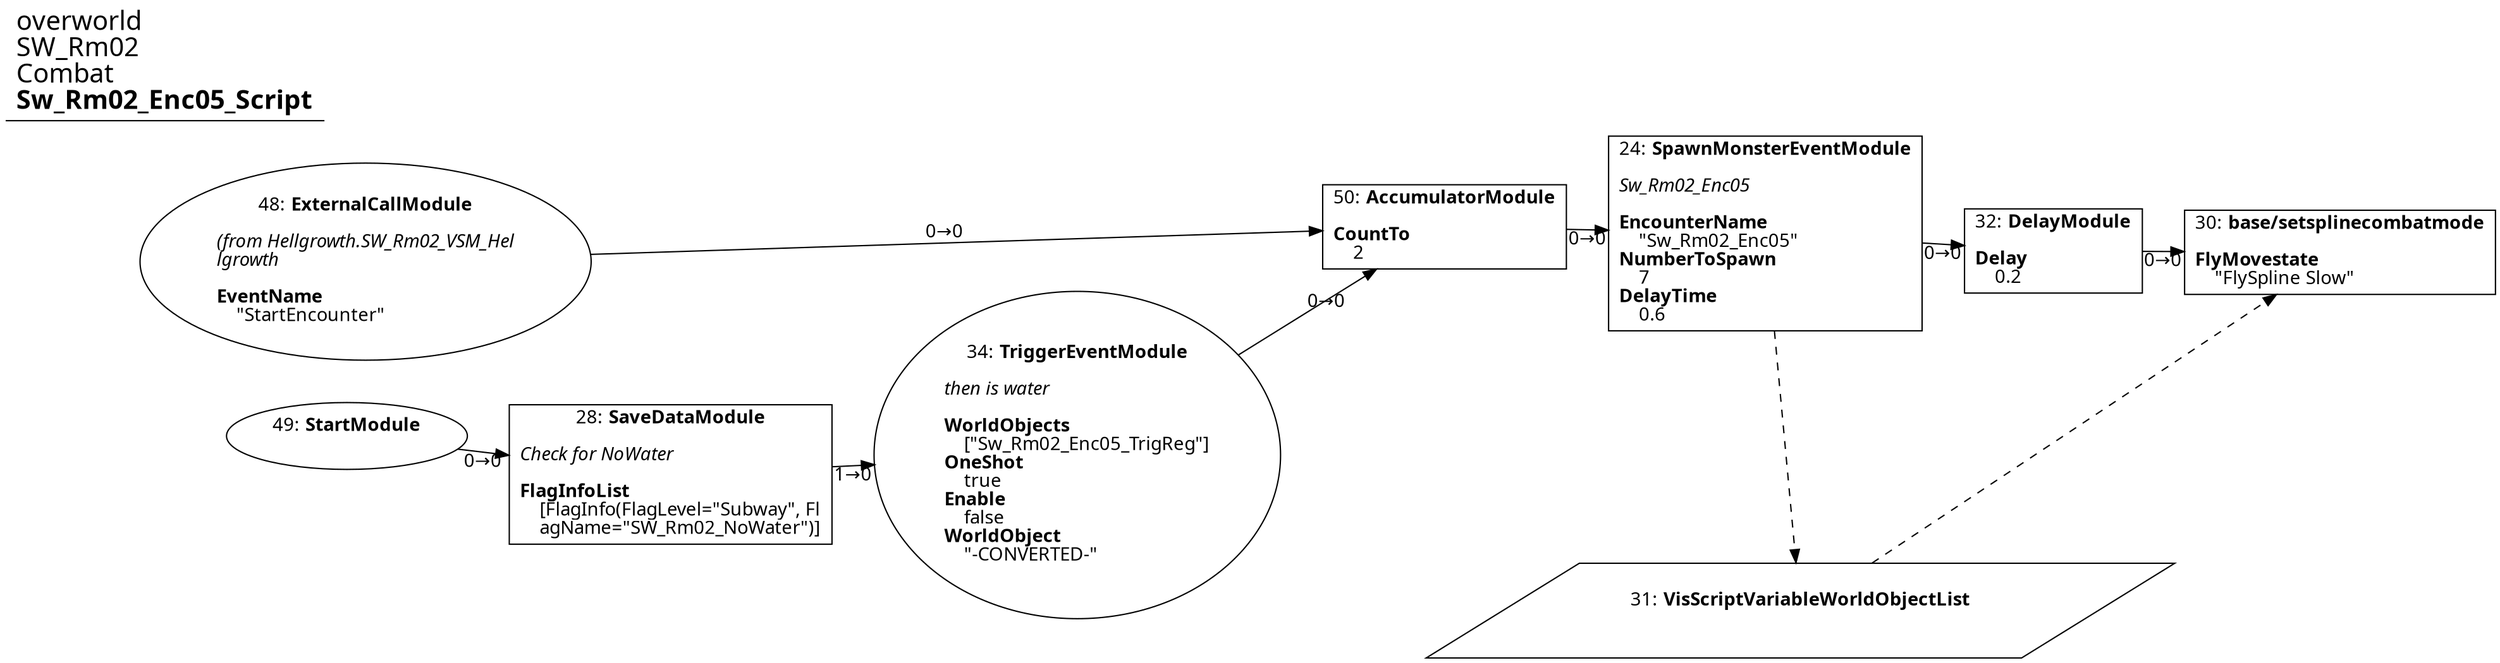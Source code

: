 digraph {
    layout = fdp;
    overlap = prism;
    sep = "+16";
    splines = spline;

    node [ shape = box ];

    graph [ fontname = "Segoe UI" ];
    node [ fontname = "Segoe UI" ];
    edge [ fontname = "Segoe UI" ];

    24 [ label = <24: <b>SpawnMonsterEventModule</b><br/><br/><i>Sw_Rm02_Enc05<br align="left"/></i><br align="left"/><b>EncounterName</b><br align="left"/>    &quot;Sw_Rm02_Enc05&quot;<br align="left"/><b>NumberToSpawn</b><br align="left"/>    7<br align="left"/><b>DelayTime</b><br align="left"/>    0.6<br align="left"/>> ];
    24 [ pos = "0.597,1.1580001!" ];
    24 -> 32 [ label = "0→0" ];
    24 -> 31 [ style = dashed ];

    28 [ label = <28: <b>SaveDataModule</b><br/><br/><i>Check for NoWater<br align="left"/></i><br align="left"/><b>FlagInfoList</b><br align="left"/>    [FlagInfo(FlagLevel=&quot;Subway&quot;, Fl<br align="left"/>    agName=&quot;SW_Rm02_NoWater&quot;)]<br align="left"/>> ];
    28 [ pos = "-0.096,1.0660001!" ];
    28 -> 34 [ label = "1→0" ];

    30 [ label = <30: <b>base/setsplinecombatmode</b><br/><br/><b>FlyMovestate</b><br align="left"/>    &quot;FlySpline Slow&quot;<br align="left"/>> ];
    30 [ pos = "1.0170001,1.1580001!" ];
    31 -> 30 [ style = dashed ];

    31 [ label = <31: <b>VisScriptVariableWorldObjectList</b><br/><br/>> ];
    31 [ shape = parallelogram ]
    31 [ pos = "0.656,0.91700006!" ];

    32 [ label = <32: <b>DelayModule</b><br/><br/><b>Delay</b><br align="left"/>    0.2<br align="left"/>> ];
    32 [ pos = "0.86800003,1.1580001!" ];
    32 -> 30 [ label = "0→0" ];

    34 [ label = <34: <b>TriggerEventModule</b><br/><br/><i>then is water<br align="left"/></i><br align="left"/><b>WorldObjects</b><br align="left"/>    [&quot;Sw_Rm02_Enc05_TrigReg&quot;]<br align="left"/><b>OneShot</b><br align="left"/>    true<br align="left"/><b>Enable</b><br align="left"/>    false<br align="left"/><b>WorldObject</b><br align="left"/>    &quot;-CONVERTED-&quot;<br align="left"/>> ];
    34 [ shape = oval ]
    34 [ pos = "0.115,1.0660001!" ];
    34 -> 50 [ label = "0→0" ];

    48 [ label = <48: <b>ExternalCallModule</b><br/><br/><i>(from Hellgrowth.SW_Rm02_VSM_Hel<br align="left"/>lgrowth<br align="left"/></i><br align="left"/><b>EventName</b><br align="left"/>    &quot;StartEncounter&quot;<br align="left"/>> ];
    48 [ shape = oval ]
    48 [ pos = "-0.291,1.192!" ];
    48 -> 50 [ label = "0→0" ];

    49 [ label = <49: <b>StartModule</b><br/><br/>> ];
    49 [ shape = oval ]
    49 [ pos = "-0.27400002,1.0660001!" ];
    49 -> 28 [ label = "0→0" ];

    50 [ label = <50: <b>AccumulatorModule</b><br/><br/><b>CountTo</b><br align="left"/>    2<br align="left"/>> ];
    50 [ pos = "0.37600002,1.1580001!" ];
    50 -> 24 [ label = "0→0" ];

    title [ pos = "-0.29200003,1.1930001!" ];
    title [ shape = underline ];
    title [ label = <<font point-size="20">overworld<br align="left"/>SW_Rm02<br align="left"/>Combat<br align="left"/><b>Sw_Rm02_Enc05_Script</b><br align="left"/></font>> ];
}
